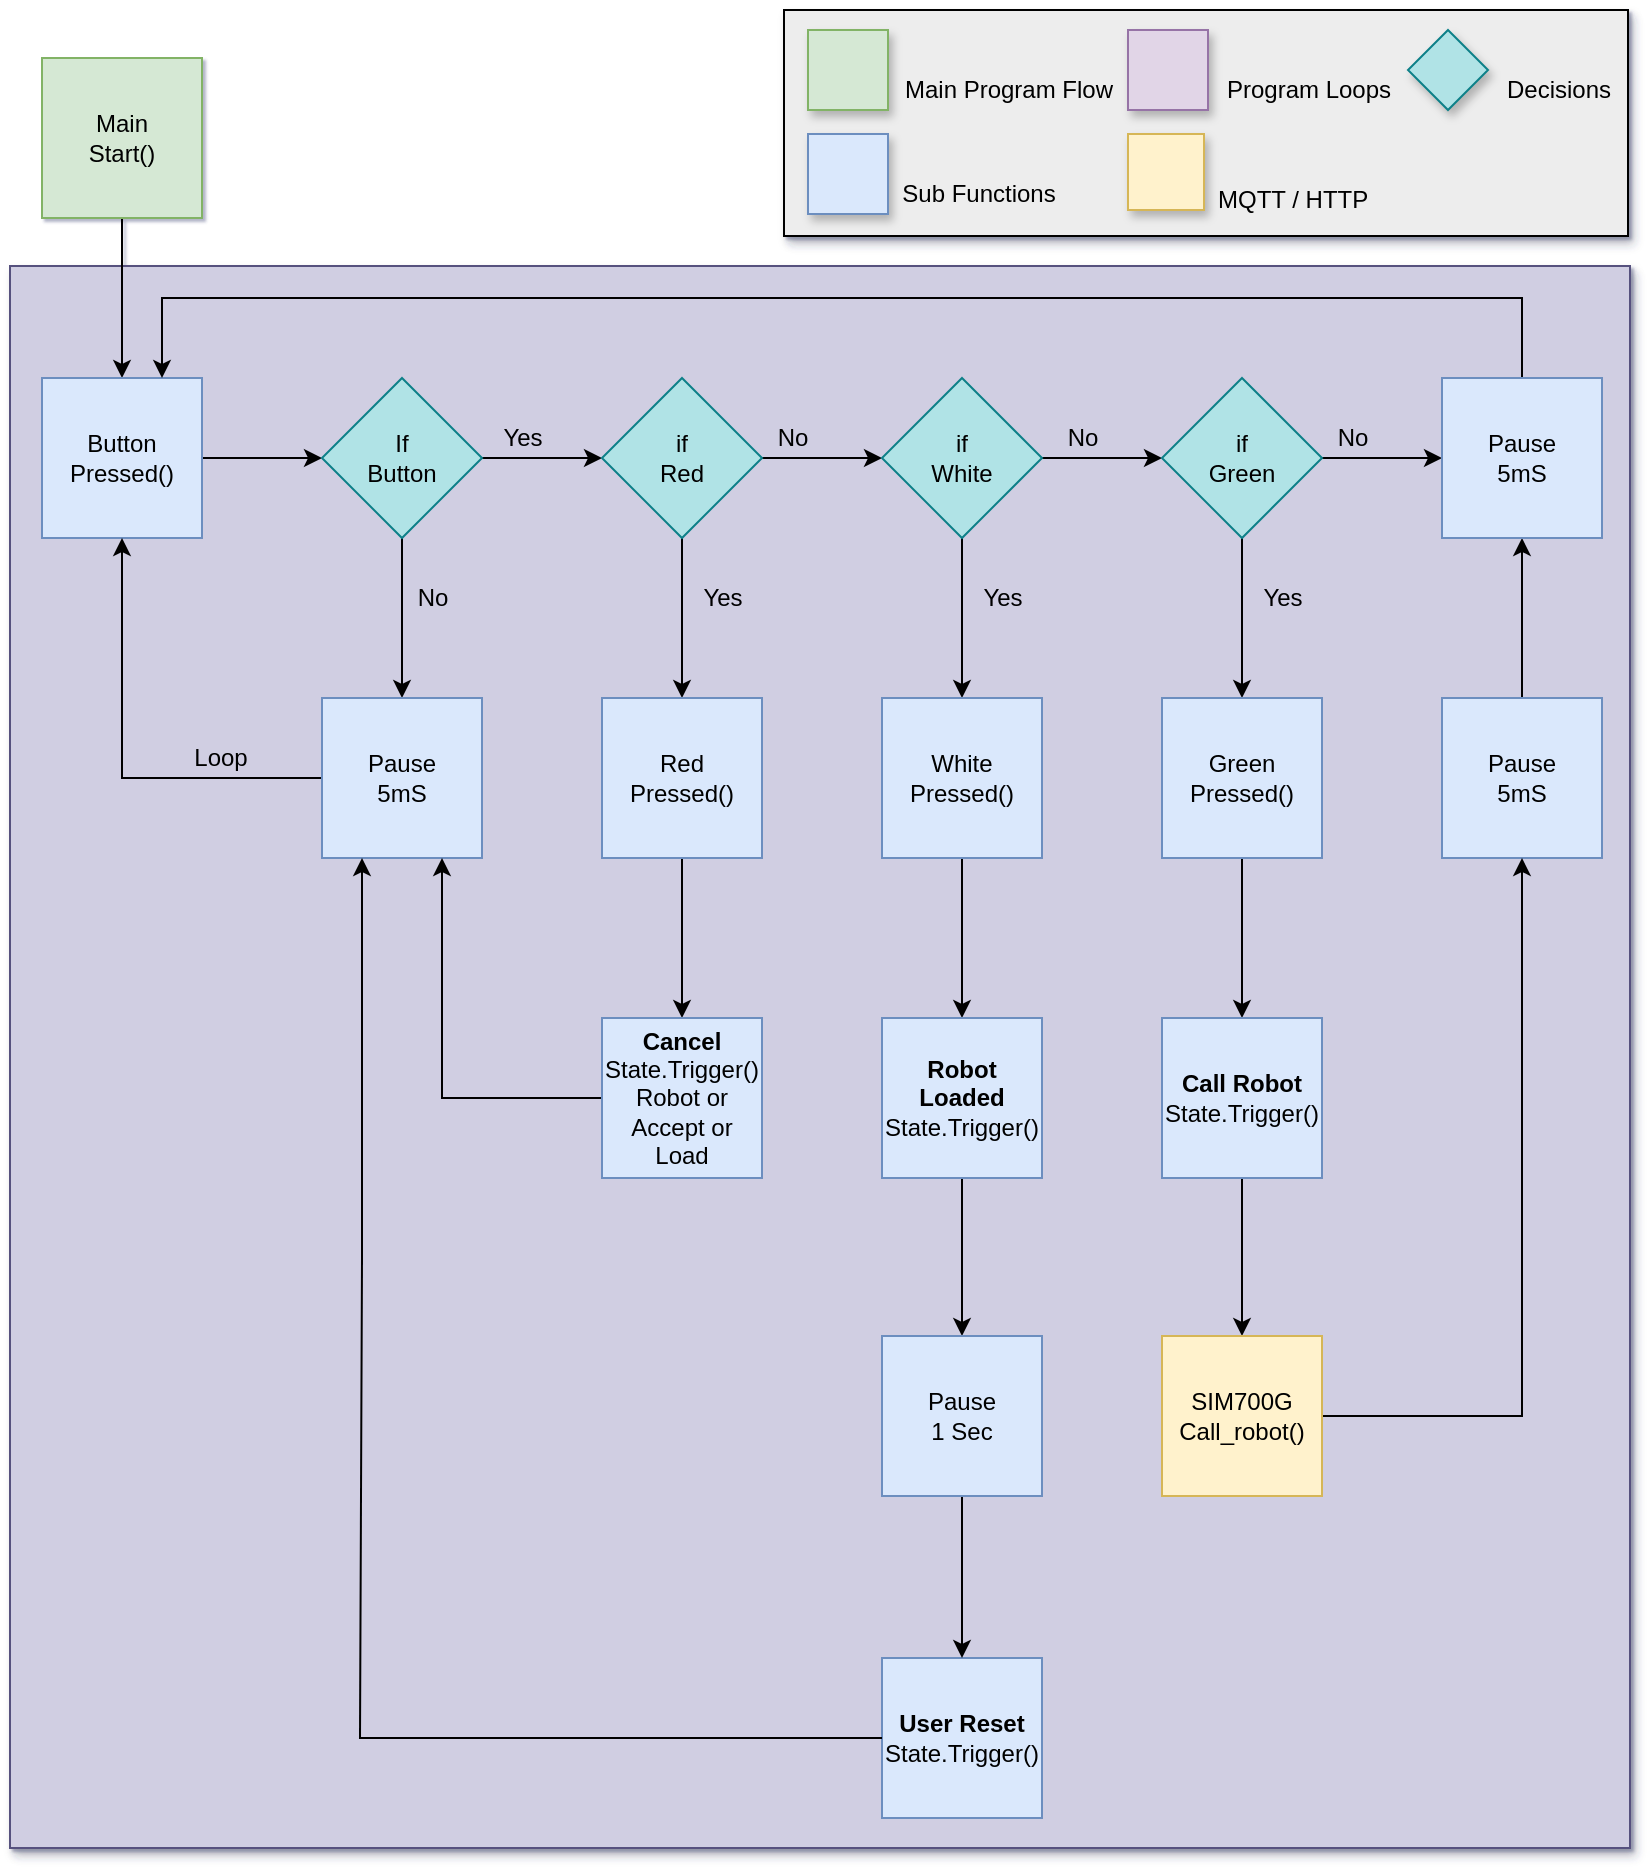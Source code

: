 <mxfile version="16.5.1" type="device"><diagram id="GA5mBacFMtX0pOx0aaW0" name="Page-1"><mxGraphModel dx="1368" dy="878" grid="1" gridSize="1" guides="1" tooltips="1" connect="1" arrows="1" fold="1" page="1" pageScale="1" pageWidth="827" pageHeight="1169" math="0" shadow="1"><root><mxCell id="0"/><mxCell id="1" parent="0"/><mxCell id="v9Q1vzF6Md7thLZfnYKV-69" value="" style="rounded=0;whiteSpace=wrap;html=1;shadow=1;fillColor=#d0cee2;strokeColor=#56517e;" vertex="1" parent="1"><mxGeometry x="4" y="144" width="810" height="791" as="geometry"/></mxCell><mxCell id="v9Q1vzF6Md7thLZfnYKV-1" value="" style="rounded=0;whiteSpace=wrap;html=1;fontSize=16;gradientColor=none;shadow=1;fillColor=#EDEDED;" vertex="1" parent="1"><mxGeometry x="391" y="16" width="422" height="113" as="geometry"/></mxCell><mxCell id="v9Q1vzF6Md7thLZfnYKV-2" value="" style="whiteSpace=wrap;html=1;aspect=fixed;fillColor=#d5e8d4;strokeColor=#82b366;shadow=1;" vertex="1" parent="1"><mxGeometry x="403" y="26" width="40" height="40" as="geometry"/></mxCell><mxCell id="v9Q1vzF6Md7thLZfnYKV-3" value="" style="whiteSpace=wrap;html=1;aspect=fixed;fillColor=#dae8fc;strokeColor=#6c8ebf;shadow=1;" vertex="1" parent="1"><mxGeometry x="403" y="78" width="40" height="40" as="geometry"/></mxCell><mxCell id="v9Q1vzF6Md7thLZfnYKV-4" value="" style="whiteSpace=wrap;html=1;aspect=fixed;fillColor=#e1d5e7;strokeColor=#9673a6;shadow=1;" vertex="1" parent="1"><mxGeometry x="563" y="26" width="40" height="40" as="geometry"/></mxCell><mxCell id="v9Q1vzF6Md7thLZfnYKV-6" value="Main Program Flow" style="text;html=1;align=center;verticalAlign=middle;resizable=0;points=[];autosize=1;strokeColor=none;fillColor=none;" vertex="1" parent="1"><mxGeometry x="443" y="46" width="120" height="20" as="geometry"/></mxCell><mxCell id="v9Q1vzF6Md7thLZfnYKV-7" value="Sub Functions" style="text;html=1;align=center;verticalAlign=middle;resizable=0;points=[];autosize=1;strokeColor=none;fillColor=none;" vertex="1" parent="1"><mxGeometry x="443" y="98" width="90" height="20" as="geometry"/></mxCell><mxCell id="v9Q1vzF6Md7thLZfnYKV-8" value="Program Loops" style="text;html=1;align=center;verticalAlign=middle;resizable=0;points=[];autosize=1;strokeColor=none;fillColor=none;" vertex="1" parent="1"><mxGeometry x="603" y="46" width="100" height="20" as="geometry"/></mxCell><mxCell id="v9Q1vzF6Md7thLZfnYKV-9" value="Decisions" style="text;html=1;align=center;verticalAlign=middle;resizable=0;points=[];autosize=1;strokeColor=none;fillColor=none;" vertex="1" parent="1"><mxGeometry x="743" y="46" width="70" height="20" as="geometry"/></mxCell><mxCell id="v9Q1vzF6Md7thLZfnYKV-10" value="" style="whiteSpace=wrap;html=1;aspect=fixed;shadow=1;fontSize=16;fillColor=#fff2cc;strokeColor=#d6b656;" vertex="1" parent="1"><mxGeometry x="563" y="78" width="38" height="38" as="geometry"/></mxCell><mxCell id="v9Q1vzF6Md7thLZfnYKV-11" value="&lt;font style=&quot;font-size: 12px&quot;&gt;MQTT / HTTP&lt;/font&gt;" style="text;html=1;align=left;verticalAlign=middle;resizable=0;points=[];autosize=1;strokeColor=none;fillColor=none;fontSize=15;" vertex="1" parent="1"><mxGeometry x="606" y="99" width="90" height="20" as="geometry"/></mxCell><mxCell id="v9Q1vzF6Md7thLZfnYKV-20" value="" style="edgeStyle=orthogonalEdgeStyle;rounded=0;orthogonalLoop=1;jettySize=auto;html=1;" edge="1" parent="1" source="v9Q1vzF6Md7thLZfnYKV-12" target="v9Q1vzF6Md7thLZfnYKV-13"><mxGeometry relative="1" as="geometry"/></mxCell><mxCell id="v9Q1vzF6Md7thLZfnYKV-12" value="Main&lt;br&gt;Start()" style="whiteSpace=wrap;html=1;aspect=fixed;fillColor=#d5e8d4;strokeColor=#82b366;" vertex="1" parent="1"><mxGeometry x="20" y="40" width="80" height="80" as="geometry"/></mxCell><mxCell id="v9Q1vzF6Md7thLZfnYKV-19" value="" style="edgeStyle=orthogonalEdgeStyle;rounded=0;orthogonalLoop=1;jettySize=auto;html=1;" edge="1" parent="1" source="v9Q1vzF6Md7thLZfnYKV-13" target="v9Q1vzF6Md7thLZfnYKV-15"><mxGeometry relative="1" as="geometry"/></mxCell><mxCell id="v9Q1vzF6Md7thLZfnYKV-13" value="Button&lt;br&gt;Pressed()" style="whiteSpace=wrap;html=1;aspect=fixed;fillColor=#dae8fc;strokeColor=#6c8ebf;" vertex="1" parent="1"><mxGeometry x="20" y="200" width="80" height="80" as="geometry"/></mxCell><mxCell id="v9Q1vzF6Md7thLZfnYKV-17" value="" style="edgeStyle=orthogonalEdgeStyle;rounded=0;orthogonalLoop=1;jettySize=auto;html=1;" edge="1" parent="1" source="v9Q1vzF6Md7thLZfnYKV-15" target="v9Q1vzF6Md7thLZfnYKV-16"><mxGeometry relative="1" as="geometry"/></mxCell><mxCell id="v9Q1vzF6Md7thLZfnYKV-29" value="" style="edgeStyle=orthogonalEdgeStyle;rounded=0;orthogonalLoop=1;jettySize=auto;html=1;" edge="1" parent="1" source="v9Q1vzF6Md7thLZfnYKV-15" target="v9Q1vzF6Md7thLZfnYKV-23"><mxGeometry relative="1" as="geometry"/></mxCell><mxCell id="v9Q1vzF6Md7thLZfnYKV-15" value="If&lt;br&gt;Button" style="rhombus;whiteSpace=wrap;html=1;fillColor=#b0e3e6;strokeColor=#0e8088;" vertex="1" parent="1"><mxGeometry x="160" y="200" width="80" height="80" as="geometry"/></mxCell><mxCell id="v9Q1vzF6Md7thLZfnYKV-21" style="edgeStyle=orthogonalEdgeStyle;rounded=0;orthogonalLoop=1;jettySize=auto;html=1;entryX=0.5;entryY=1;entryDx=0;entryDy=0;" edge="1" parent="1" source="v9Q1vzF6Md7thLZfnYKV-16" target="v9Q1vzF6Md7thLZfnYKV-13"><mxGeometry relative="1" as="geometry"/></mxCell><mxCell id="v9Q1vzF6Md7thLZfnYKV-16" value="Pause&lt;br&gt;5mS" style="whiteSpace=wrap;html=1;aspect=fixed;fillColor=#dae8fc;strokeColor=#6c8ebf;" vertex="1" parent="1"><mxGeometry x="160" y="360" width="80" height="80" as="geometry"/></mxCell><mxCell id="v9Q1vzF6Md7thLZfnYKV-18" value="No" style="text;html=1;align=center;verticalAlign=middle;resizable=0;points=[];autosize=1;strokeColor=none;fillColor=none;" vertex="1" parent="1"><mxGeometry x="200" y="300" width="30" height="20" as="geometry"/></mxCell><mxCell id="v9Q1vzF6Md7thLZfnYKV-22" value="Loop" style="text;html=1;align=center;verticalAlign=middle;resizable=0;points=[];autosize=1;strokeColor=none;fillColor=none;" vertex="1" parent="1"><mxGeometry x="89" y="380" width="40" height="20" as="geometry"/></mxCell><mxCell id="v9Q1vzF6Md7thLZfnYKV-30" value="" style="edgeStyle=orthogonalEdgeStyle;rounded=0;orthogonalLoop=1;jettySize=auto;html=1;" edge="1" parent="1" source="v9Q1vzF6Md7thLZfnYKV-23" target="v9Q1vzF6Md7thLZfnYKV-24"><mxGeometry relative="1" as="geometry"/></mxCell><mxCell id="v9Q1vzF6Md7thLZfnYKV-32" value="" style="edgeStyle=orthogonalEdgeStyle;rounded=0;orthogonalLoop=1;jettySize=auto;html=1;" edge="1" parent="1" source="v9Q1vzF6Md7thLZfnYKV-23" target="v9Q1vzF6Md7thLZfnYKV-26"><mxGeometry relative="1" as="geometry"/></mxCell><mxCell id="v9Q1vzF6Md7thLZfnYKV-23" value="if&lt;br&gt;Red" style="rhombus;whiteSpace=wrap;html=1;fillColor=#b0e3e6;strokeColor=#0e8088;" vertex="1" parent="1"><mxGeometry x="300" y="200" width="80" height="80" as="geometry"/></mxCell><mxCell id="v9Q1vzF6Md7thLZfnYKV-31" value="" style="edgeStyle=orthogonalEdgeStyle;rounded=0;orthogonalLoop=1;jettySize=auto;html=1;" edge="1" parent="1" source="v9Q1vzF6Md7thLZfnYKV-24" target="v9Q1vzF6Md7thLZfnYKV-25"><mxGeometry relative="1" as="geometry"/></mxCell><mxCell id="v9Q1vzF6Md7thLZfnYKV-33" value="" style="edgeStyle=orthogonalEdgeStyle;rounded=0;orthogonalLoop=1;jettySize=auto;html=1;" edge="1" parent="1" source="v9Q1vzF6Md7thLZfnYKV-24" target="v9Q1vzF6Md7thLZfnYKV-27"><mxGeometry relative="1" as="geometry"/></mxCell><mxCell id="v9Q1vzF6Md7thLZfnYKV-24" value="if&lt;br&gt;White" style="rhombus;whiteSpace=wrap;html=1;fillColor=#b0e3e6;strokeColor=#0e8088;" vertex="1" parent="1"><mxGeometry x="440" y="200" width="80" height="80" as="geometry"/></mxCell><mxCell id="v9Q1vzF6Md7thLZfnYKV-34" value="" style="edgeStyle=orthogonalEdgeStyle;rounded=0;orthogonalLoop=1;jettySize=auto;html=1;" edge="1" parent="1" source="v9Q1vzF6Md7thLZfnYKV-25" target="v9Q1vzF6Md7thLZfnYKV-28"><mxGeometry relative="1" as="geometry"/></mxCell><mxCell id="v9Q1vzF6Md7thLZfnYKV-64" value="" style="edgeStyle=orthogonalEdgeStyle;rounded=0;orthogonalLoop=1;jettySize=auto;html=1;" edge="1" parent="1" source="v9Q1vzF6Md7thLZfnYKV-25" target="v9Q1vzF6Md7thLZfnYKV-62"><mxGeometry relative="1" as="geometry"/></mxCell><mxCell id="v9Q1vzF6Md7thLZfnYKV-25" value="if&lt;br&gt;Green" style="rhombus;whiteSpace=wrap;html=1;fillColor=#b0e3e6;strokeColor=#0e8088;" vertex="1" parent="1"><mxGeometry x="580" y="200" width="80" height="80" as="geometry"/></mxCell><mxCell id="v9Q1vzF6Md7thLZfnYKV-49" value="" style="edgeStyle=orthogonalEdgeStyle;rounded=0;orthogonalLoop=1;jettySize=auto;html=1;" edge="1" parent="1" source="v9Q1vzF6Md7thLZfnYKV-26" target="v9Q1vzF6Md7thLZfnYKV-46"><mxGeometry relative="1" as="geometry"/></mxCell><mxCell id="v9Q1vzF6Md7thLZfnYKV-26" value="Red&lt;br&gt;Pressed()" style="whiteSpace=wrap;html=1;aspect=fixed;fillColor=#dae8fc;strokeColor=#6c8ebf;" vertex="1" parent="1"><mxGeometry x="300" y="360" width="80" height="80" as="geometry"/></mxCell><mxCell id="v9Q1vzF6Md7thLZfnYKV-59" value="" style="edgeStyle=orthogonalEdgeStyle;rounded=0;orthogonalLoop=1;jettySize=auto;html=1;" edge="1" parent="1" source="v9Q1vzF6Md7thLZfnYKV-27" target="v9Q1vzF6Md7thLZfnYKV-53"><mxGeometry relative="1" as="geometry"/></mxCell><mxCell id="v9Q1vzF6Md7thLZfnYKV-27" value="White&lt;br&gt;Pressed()" style="whiteSpace=wrap;html=1;aspect=fixed;fillColor=#dae8fc;strokeColor=#6c8ebf;" vertex="1" parent="1"><mxGeometry x="440" y="360" width="80" height="80" as="geometry"/></mxCell><mxCell id="v9Q1vzF6Md7thLZfnYKV-52" value="" style="edgeStyle=orthogonalEdgeStyle;rounded=0;orthogonalLoop=1;jettySize=auto;html=1;" edge="1" parent="1" source="v9Q1vzF6Md7thLZfnYKV-28" target="v9Q1vzF6Md7thLZfnYKV-47"><mxGeometry relative="1" as="geometry"/></mxCell><mxCell id="v9Q1vzF6Md7thLZfnYKV-28" value="Green&lt;br&gt;Pressed()" style="whiteSpace=wrap;html=1;aspect=fixed;fillColor=#dae8fc;strokeColor=#6c8ebf;" vertex="1" parent="1"><mxGeometry x="580" y="360" width="80" height="80" as="geometry"/></mxCell><mxCell id="v9Q1vzF6Md7thLZfnYKV-35" value="Yes" style="text;html=1;align=center;verticalAlign=middle;resizable=0;points=[];autosize=1;strokeColor=none;fillColor=none;" vertex="1" parent="1"><mxGeometry x="240" y="220" width="40" height="20" as="geometry"/></mxCell><mxCell id="v9Q1vzF6Md7thLZfnYKV-36" value="No" style="text;html=1;align=center;verticalAlign=middle;resizable=0;points=[];autosize=1;strokeColor=none;fillColor=none;" vertex="1" parent="1"><mxGeometry x="380" y="220" width="30" height="20" as="geometry"/></mxCell><mxCell id="v9Q1vzF6Md7thLZfnYKV-37" value="No" style="text;html=1;align=center;verticalAlign=middle;resizable=0;points=[];autosize=1;strokeColor=none;fillColor=none;" vertex="1" parent="1"><mxGeometry x="525" y="220" width="30" height="20" as="geometry"/></mxCell><mxCell id="v9Q1vzF6Md7thLZfnYKV-38" value="Yes" style="text;html=1;align=center;verticalAlign=middle;resizable=0;points=[];autosize=1;strokeColor=none;fillColor=none;" vertex="1" parent="1"><mxGeometry x="340" y="300" width="40" height="20" as="geometry"/></mxCell><mxCell id="v9Q1vzF6Md7thLZfnYKV-40" value="Yes" style="text;html=1;align=center;verticalAlign=middle;resizable=0;points=[];autosize=1;strokeColor=none;fillColor=none;" vertex="1" parent="1"><mxGeometry x="480" y="300" width="40" height="20" as="geometry"/></mxCell><mxCell id="v9Q1vzF6Md7thLZfnYKV-41" value="Yes" style="text;html=1;align=center;verticalAlign=middle;resizable=0;points=[];autosize=1;strokeColor=none;fillColor=none;" vertex="1" parent="1"><mxGeometry x="620" y="300" width="40" height="20" as="geometry"/></mxCell><mxCell id="v9Q1vzF6Md7thLZfnYKV-63" value="" style="edgeStyle=orthogonalEdgeStyle;rounded=0;orthogonalLoop=1;jettySize=auto;html=1;" edge="1" parent="1" source="v9Q1vzF6Md7thLZfnYKV-42" target="v9Q1vzF6Md7thLZfnYKV-62"><mxGeometry relative="1" as="geometry"/></mxCell><mxCell id="v9Q1vzF6Md7thLZfnYKV-42" value="Pause&lt;br&gt;5mS" style="whiteSpace=wrap;html=1;aspect=fixed;fillColor=#dae8fc;strokeColor=#6c8ebf;" vertex="1" parent="1"><mxGeometry x="720" y="360" width="80" height="80" as="geometry"/></mxCell><mxCell id="v9Q1vzF6Md7thLZfnYKV-44" value="No" style="text;html=1;align=center;verticalAlign=middle;resizable=0;points=[];autosize=1;strokeColor=none;fillColor=none;" vertex="1" parent="1"><mxGeometry x="660" y="220" width="30" height="20" as="geometry"/></mxCell><mxCell id="v9Q1vzF6Md7thLZfnYKV-61" style="edgeStyle=orthogonalEdgeStyle;rounded=0;orthogonalLoop=1;jettySize=auto;html=1;entryX=0.75;entryY=1;entryDx=0;entryDy=0;" edge="1" parent="1" source="v9Q1vzF6Md7thLZfnYKV-46" target="v9Q1vzF6Md7thLZfnYKV-16"><mxGeometry relative="1" as="geometry"/></mxCell><mxCell id="v9Q1vzF6Md7thLZfnYKV-46" value="&lt;b&gt;Cancel&lt;/b&gt;&lt;br&gt;State.Trigger()&lt;br&gt;Robot or&lt;br&gt;Accept or&lt;br&gt;Load" style="whiteSpace=wrap;html=1;aspect=fixed;fillColor=#dae8fc;strokeColor=#6c8ebf;" vertex="1" parent="1"><mxGeometry x="300" y="520" width="80" height="80" as="geometry"/></mxCell><mxCell id="v9Q1vzF6Md7thLZfnYKV-51" value="" style="edgeStyle=orthogonalEdgeStyle;rounded=0;orthogonalLoop=1;jettySize=auto;html=1;" edge="1" parent="1" source="v9Q1vzF6Md7thLZfnYKV-47" target="v9Q1vzF6Md7thLZfnYKV-48"><mxGeometry relative="1" as="geometry"/></mxCell><mxCell id="v9Q1vzF6Md7thLZfnYKV-47" value="&lt;b&gt;Call Robot&lt;/b&gt;&lt;br&gt;State.Trigger()" style="whiteSpace=wrap;html=1;aspect=fixed;fillColor=#dae8fc;strokeColor=#6c8ebf;" vertex="1" parent="1"><mxGeometry x="580" y="520" width="80" height="80" as="geometry"/></mxCell><mxCell id="v9Q1vzF6Md7thLZfnYKV-54" style="edgeStyle=orthogonalEdgeStyle;rounded=0;orthogonalLoop=1;jettySize=auto;html=1;entryX=0.5;entryY=1;entryDx=0;entryDy=0;" edge="1" parent="1" source="v9Q1vzF6Md7thLZfnYKV-48" target="v9Q1vzF6Md7thLZfnYKV-42"><mxGeometry relative="1" as="geometry"/></mxCell><mxCell id="v9Q1vzF6Md7thLZfnYKV-48" value="SIM700G&lt;br&gt;Call_robot()" style="whiteSpace=wrap;html=1;aspect=fixed;fillColor=#fff2cc;strokeColor=#d6b656;" vertex="1" parent="1"><mxGeometry x="580" y="679" width="80" height="80" as="geometry"/></mxCell><mxCell id="v9Q1vzF6Md7thLZfnYKV-57" value="" style="edgeStyle=orthogonalEdgeStyle;rounded=0;orthogonalLoop=1;jettySize=auto;html=1;" edge="1" parent="1" source="v9Q1vzF6Md7thLZfnYKV-53" target="v9Q1vzF6Md7thLZfnYKV-56"><mxGeometry relative="1" as="geometry"/></mxCell><mxCell id="v9Q1vzF6Md7thLZfnYKV-53" value="&lt;b&gt;Robot Loaded&lt;/b&gt;&lt;br&gt;State.Trigger()" style="whiteSpace=wrap;html=1;aspect=fixed;fillColor=#dae8fc;strokeColor=#6c8ebf;" vertex="1" parent="1"><mxGeometry x="440" y="520" width="80" height="80" as="geometry"/></mxCell><mxCell id="v9Q1vzF6Md7thLZfnYKV-55" value="&lt;b&gt;User Reset&lt;/b&gt;&lt;br&gt;State.Trigger()" style="whiteSpace=wrap;html=1;aspect=fixed;fillColor=#dae8fc;strokeColor=#6c8ebf;" vertex="1" parent="1"><mxGeometry x="440" y="840" width="80" height="80" as="geometry"/></mxCell><mxCell id="v9Q1vzF6Md7thLZfnYKV-58" value="" style="edgeStyle=orthogonalEdgeStyle;rounded=0;orthogonalLoop=1;jettySize=auto;html=1;" edge="1" parent="1" source="v9Q1vzF6Md7thLZfnYKV-56" target="v9Q1vzF6Md7thLZfnYKV-55"><mxGeometry relative="1" as="geometry"/></mxCell><mxCell id="v9Q1vzF6Md7thLZfnYKV-56" value="Pause&lt;br&gt;1 Sec" style="whiteSpace=wrap;html=1;aspect=fixed;fillColor=#dae8fc;strokeColor=#6c8ebf;" vertex="1" parent="1"><mxGeometry x="440" y="679" width="80" height="80" as="geometry"/></mxCell><mxCell id="v9Q1vzF6Md7thLZfnYKV-65" style="edgeStyle=orthogonalEdgeStyle;rounded=0;orthogonalLoop=1;jettySize=auto;html=1;entryX=0.75;entryY=0;entryDx=0;entryDy=0;" edge="1" parent="1" source="v9Q1vzF6Md7thLZfnYKV-62" target="v9Q1vzF6Md7thLZfnYKV-13"><mxGeometry relative="1" as="geometry"><Array as="points"><mxPoint x="760" y="160"/><mxPoint x="80" y="160"/></Array></mxGeometry></mxCell><mxCell id="v9Q1vzF6Md7thLZfnYKV-62" value="Pause&lt;br&gt;5mS" style="whiteSpace=wrap;html=1;aspect=fixed;fillColor=#dae8fc;strokeColor=#6c8ebf;" vertex="1" parent="1"><mxGeometry x="720" y="200" width="80" height="80" as="geometry"/></mxCell><mxCell id="v9Q1vzF6Md7thLZfnYKV-66" value="" style="endArrow=classic;html=1;rounded=0;exitX=0;exitY=0.5;exitDx=0;exitDy=0;entryX=0.25;entryY=1;entryDx=0;entryDy=0;" edge="1" parent="1" source="v9Q1vzF6Md7thLZfnYKV-55" target="v9Q1vzF6Md7thLZfnYKV-16"><mxGeometry width="50" height="50" relative="1" as="geometry"><mxPoint x="560" y="690" as="sourcePoint"/><mxPoint x="610" y="640" as="targetPoint"/><Array as="points"><mxPoint x="380" y="880"/><mxPoint x="179" y="880"/><mxPoint x="180" y="640"/></Array></mxGeometry></mxCell><mxCell id="v9Q1vzF6Md7thLZfnYKV-67" value="" style="rhombus;whiteSpace=wrap;html=1;fillColor=#b0e3e6;strokeColor=#0e8088;shadow=1;" vertex="1" parent="1"><mxGeometry x="703" y="26" width="40" height="40" as="geometry"/></mxCell></root></mxGraphModel></diagram></mxfile>
